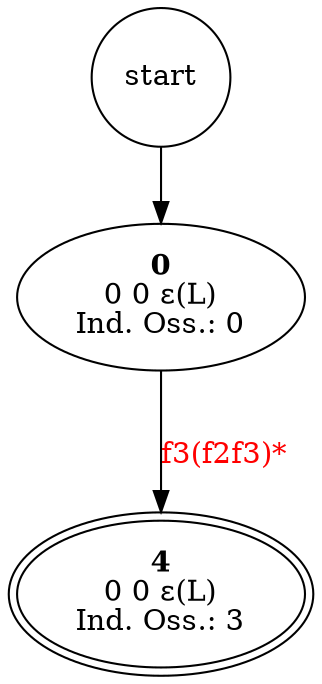 digraph SpazioComportamentale {
    // ARCHI
    start	->	n0
	n0	->	n4 [label=<<br/><font color="red">f3(f2f3)*</font>>]

    // NODI
    start[shape="circle"]
	n0 [label=<<b>0</b><br/>0 0 ε(L)<br/>Ind. Oss.: 0>]
	n4 [label=<<b>4</b><br/>0 0 ε(L)<br/>Ind. Oss.: 3> peripheries=2]
}
